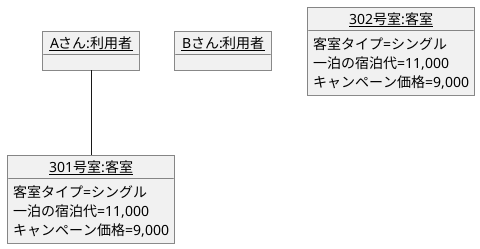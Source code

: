 @startuml オブジェクト図
    object "<u>Aさん:利用者</u>" as A{

    }
    object "<u>Bさん:利用者</u>" as B{

    }
    object "<u>301号室:客室</u>" as 301{
        客室タイプ=シングル
        一泊の宿泊代=11,000
        キャンペーン価格=9,000
    }
    object "<u>302号室:客室</u>" as 302{
        客室タイプ=シングル
        一泊の宿泊代=11,000
        キャンペーン価格=9,000
    }
    A -- 301
@enduml